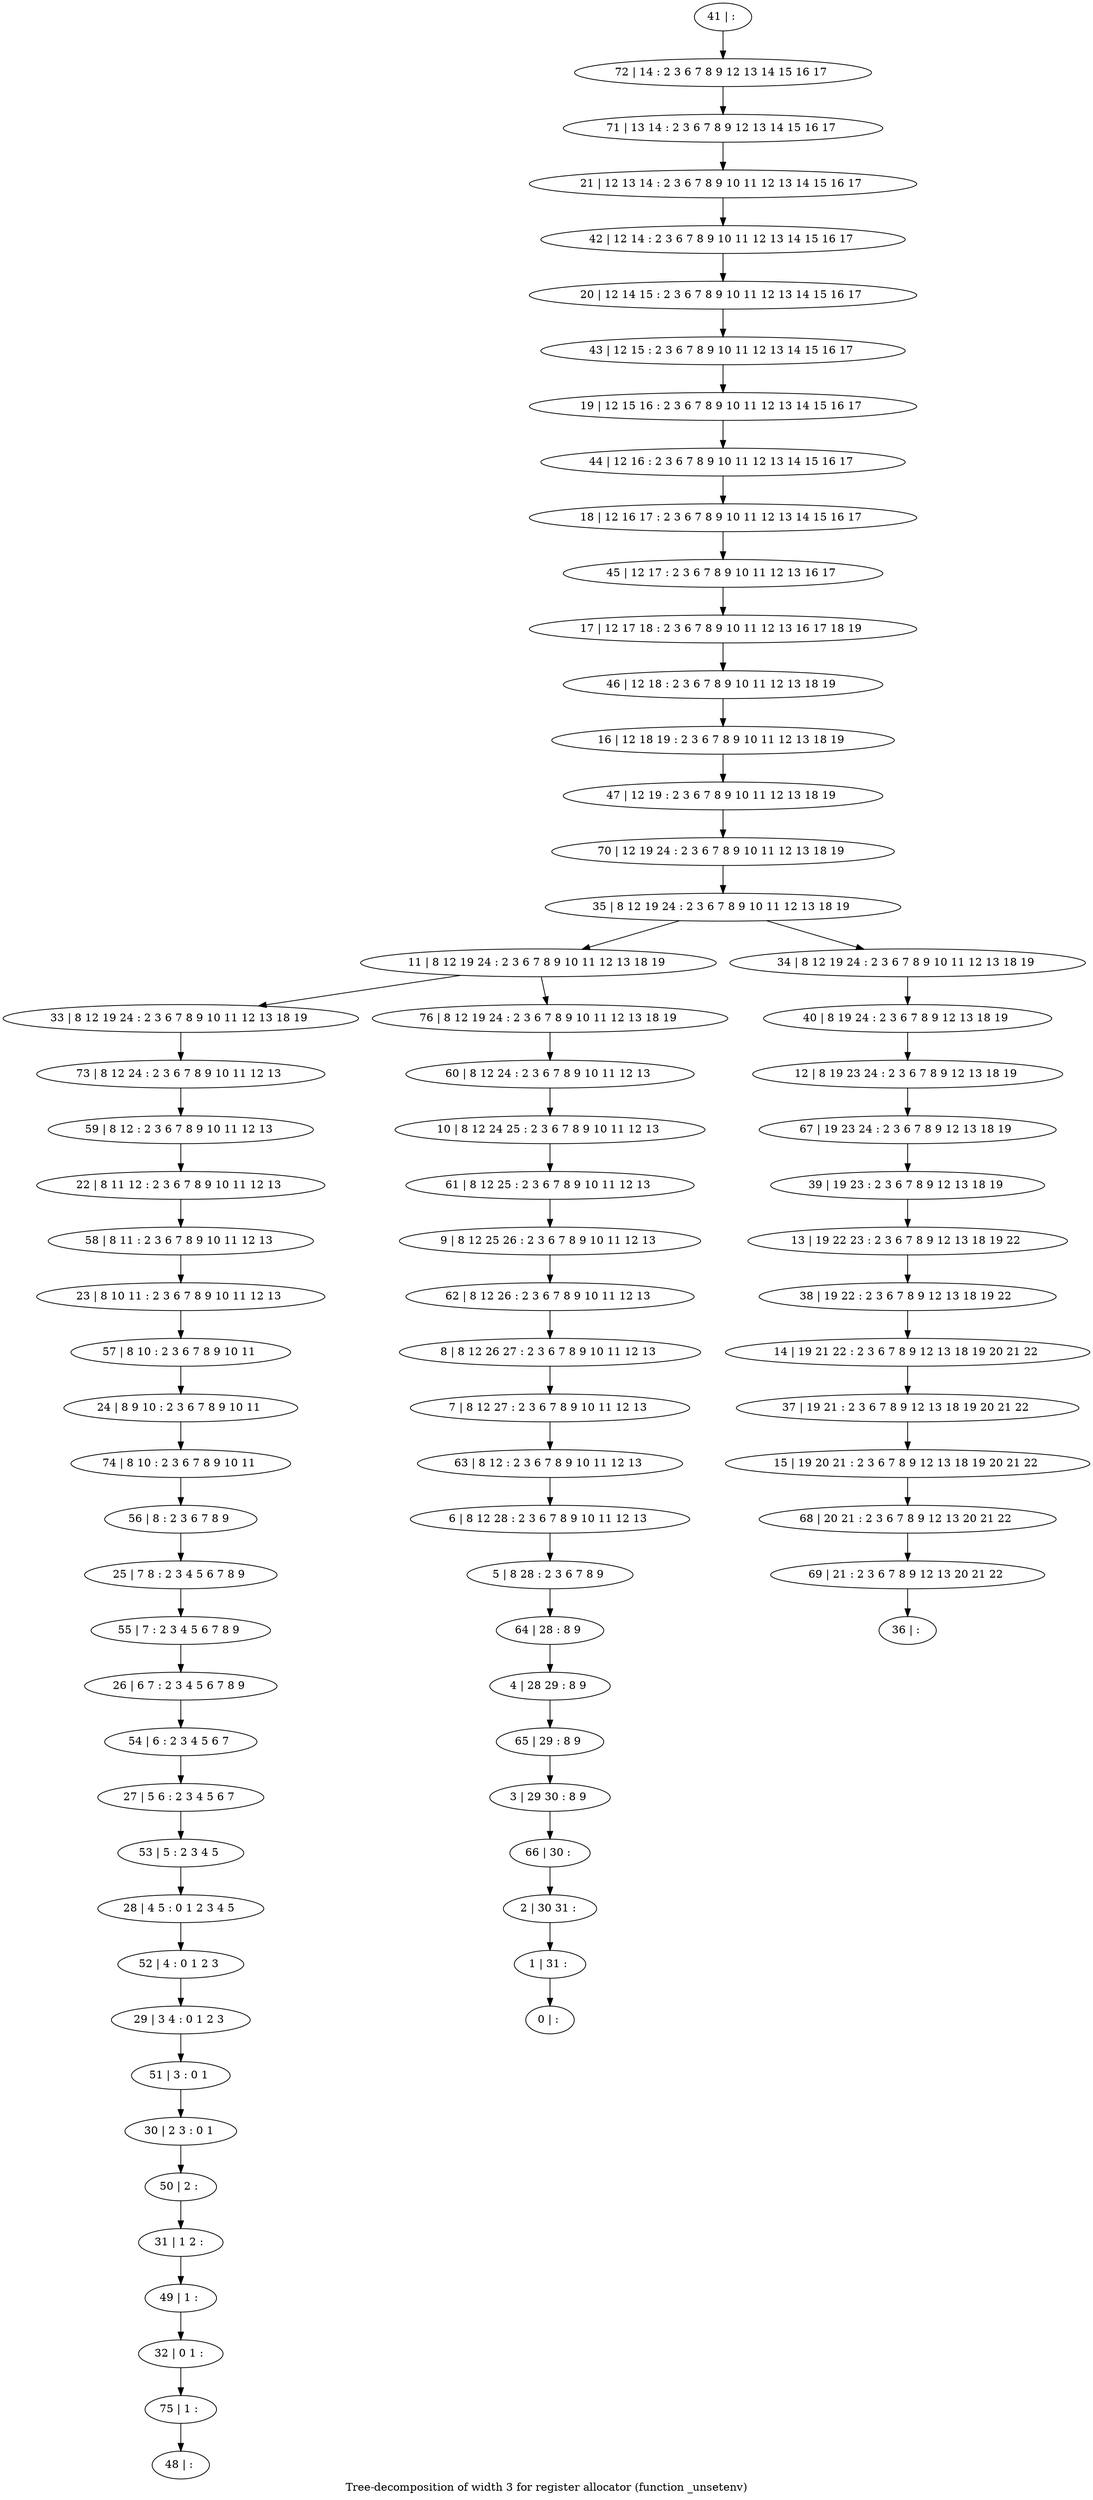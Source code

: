 digraph G {
graph [label="Tree-decomposition of width 3 for register allocator (function _unsetenv)"]
0[label="0 | : "];
1[label="1 | 31 : "];
2[label="2 | 30 31 : "];
3[label="3 | 29 30 : 8 9 "];
4[label="4 | 28 29 : 8 9 "];
5[label="5 | 8 28 : 2 3 6 7 8 9 "];
6[label="6 | 8 12 28 : 2 3 6 7 8 9 10 11 12 13 "];
7[label="7 | 8 12 27 : 2 3 6 7 8 9 10 11 12 13 "];
8[label="8 | 8 12 26 27 : 2 3 6 7 8 9 10 11 12 13 "];
9[label="9 | 8 12 25 26 : 2 3 6 7 8 9 10 11 12 13 "];
10[label="10 | 8 12 24 25 : 2 3 6 7 8 9 10 11 12 13 "];
11[label="11 | 8 12 19 24 : 2 3 6 7 8 9 10 11 12 13 18 19 "];
12[label="12 | 8 19 23 24 : 2 3 6 7 8 9 12 13 18 19 "];
13[label="13 | 19 22 23 : 2 3 6 7 8 9 12 13 18 19 22 "];
14[label="14 | 19 21 22 : 2 3 6 7 8 9 12 13 18 19 20 21 22 "];
15[label="15 | 19 20 21 : 2 3 6 7 8 9 12 13 18 19 20 21 22 "];
16[label="16 | 12 18 19 : 2 3 6 7 8 9 10 11 12 13 18 19 "];
17[label="17 | 12 17 18 : 2 3 6 7 8 9 10 11 12 13 16 17 18 19 "];
18[label="18 | 12 16 17 : 2 3 6 7 8 9 10 11 12 13 14 15 16 17 "];
19[label="19 | 12 15 16 : 2 3 6 7 8 9 10 11 12 13 14 15 16 17 "];
20[label="20 | 12 14 15 : 2 3 6 7 8 9 10 11 12 13 14 15 16 17 "];
21[label="21 | 12 13 14 : 2 3 6 7 8 9 10 11 12 13 14 15 16 17 "];
22[label="22 | 8 11 12 : 2 3 6 7 8 9 10 11 12 13 "];
23[label="23 | 8 10 11 : 2 3 6 7 8 9 10 11 12 13 "];
24[label="24 | 8 9 10 : 2 3 6 7 8 9 10 11 "];
25[label="25 | 7 8 : 2 3 4 5 6 7 8 9 "];
26[label="26 | 6 7 : 2 3 4 5 6 7 8 9 "];
27[label="27 | 5 6 : 2 3 4 5 6 7 "];
28[label="28 | 4 5 : 0 1 2 3 4 5 "];
29[label="29 | 3 4 : 0 1 2 3 "];
30[label="30 | 2 3 : 0 1 "];
31[label="31 | 1 2 : "];
32[label="32 | 0 1 : "];
33[label="33 | 8 12 19 24 : 2 3 6 7 8 9 10 11 12 13 18 19 "];
34[label="34 | 8 12 19 24 : 2 3 6 7 8 9 10 11 12 13 18 19 "];
35[label="35 | 8 12 19 24 : 2 3 6 7 8 9 10 11 12 13 18 19 "];
36[label="36 | : "];
37[label="37 | 19 21 : 2 3 6 7 8 9 12 13 18 19 20 21 22 "];
38[label="38 | 19 22 : 2 3 6 7 8 9 12 13 18 19 22 "];
39[label="39 | 19 23 : 2 3 6 7 8 9 12 13 18 19 "];
40[label="40 | 8 19 24 : 2 3 6 7 8 9 12 13 18 19 "];
41[label="41 | : "];
42[label="42 | 12 14 : 2 3 6 7 8 9 10 11 12 13 14 15 16 17 "];
43[label="43 | 12 15 : 2 3 6 7 8 9 10 11 12 13 14 15 16 17 "];
44[label="44 | 12 16 : 2 3 6 7 8 9 10 11 12 13 14 15 16 17 "];
45[label="45 | 12 17 : 2 3 6 7 8 9 10 11 12 13 16 17 "];
46[label="46 | 12 18 : 2 3 6 7 8 9 10 11 12 13 18 19 "];
47[label="47 | 12 19 : 2 3 6 7 8 9 10 11 12 13 18 19 "];
48[label="48 | : "];
49[label="49 | 1 : "];
50[label="50 | 2 : "];
51[label="51 | 3 : 0 1 "];
52[label="52 | 4 : 0 1 2 3 "];
53[label="53 | 5 : 2 3 4 5 "];
54[label="54 | 6 : 2 3 4 5 6 7 "];
55[label="55 | 7 : 2 3 4 5 6 7 8 9 "];
56[label="56 | 8 : 2 3 6 7 8 9 "];
57[label="57 | 8 10 : 2 3 6 7 8 9 10 11 "];
58[label="58 | 8 11 : 2 3 6 7 8 9 10 11 12 13 "];
59[label="59 | 8 12 : 2 3 6 7 8 9 10 11 12 13 "];
60[label="60 | 8 12 24 : 2 3 6 7 8 9 10 11 12 13 "];
61[label="61 | 8 12 25 : 2 3 6 7 8 9 10 11 12 13 "];
62[label="62 | 8 12 26 : 2 3 6 7 8 9 10 11 12 13 "];
63[label="63 | 8 12 : 2 3 6 7 8 9 10 11 12 13 "];
64[label="64 | 28 : 8 9 "];
65[label="65 | 29 : 8 9 "];
66[label="66 | 30 : "];
67[label="67 | 19 23 24 : 2 3 6 7 8 9 12 13 18 19 "];
68[label="68 | 20 21 : 2 3 6 7 8 9 12 13 20 21 22 "];
69[label="69 | 21 : 2 3 6 7 8 9 12 13 20 21 22 "];
70[label="70 | 12 19 24 : 2 3 6 7 8 9 10 11 12 13 18 19 "];
71[label="71 | 13 14 : 2 3 6 7 8 9 12 13 14 15 16 17 "];
72[label="72 | 14 : 2 3 6 7 8 9 12 13 14 15 16 17 "];
73[label="73 | 8 12 24 : 2 3 6 7 8 9 10 11 12 13 "];
74[label="74 | 8 10 : 2 3 6 7 8 9 10 11 "];
75[label="75 | 1 : "];
76[label="76 | 8 12 19 24 : 2 3 6 7 8 9 10 11 12 13 18 19 "];
11->33 ;
37->15 ;
14->37 ;
38->14 ;
13->38 ;
39->13 ;
40->12 ;
34->40 ;
49->32 ;
31->49 ;
50->31 ;
30->50 ;
51->30 ;
29->51 ;
52->29 ;
28->52 ;
53->28 ;
27->53 ;
54->27 ;
26->54 ;
55->26 ;
25->55 ;
56->25 ;
57->24 ;
23->57 ;
58->23 ;
22->58 ;
59->22 ;
67->39 ;
12->67 ;
15->68 ;
69->36 ;
68->69 ;
73->59 ;
33->73 ;
74->56 ;
24->74 ;
75->48 ;
32->75 ;
41->72 ;
72->71 ;
71->21 ;
21->42 ;
42->20 ;
20->43 ;
43->19 ;
19->44 ;
44->18 ;
18->45 ;
45->17 ;
17->46 ;
46->16 ;
16->47 ;
47->70 ;
70->35 ;
60->10 ;
10->61 ;
61->9 ;
9->62 ;
62->8 ;
8->7 ;
7->63 ;
63->6 ;
6->5 ;
5->64 ;
64->4 ;
4->65 ;
65->3 ;
3->66 ;
66->2 ;
2->1 ;
1->0 ;
76->60 ;
11->76 ;
35->34 ;
35->11 ;
}
